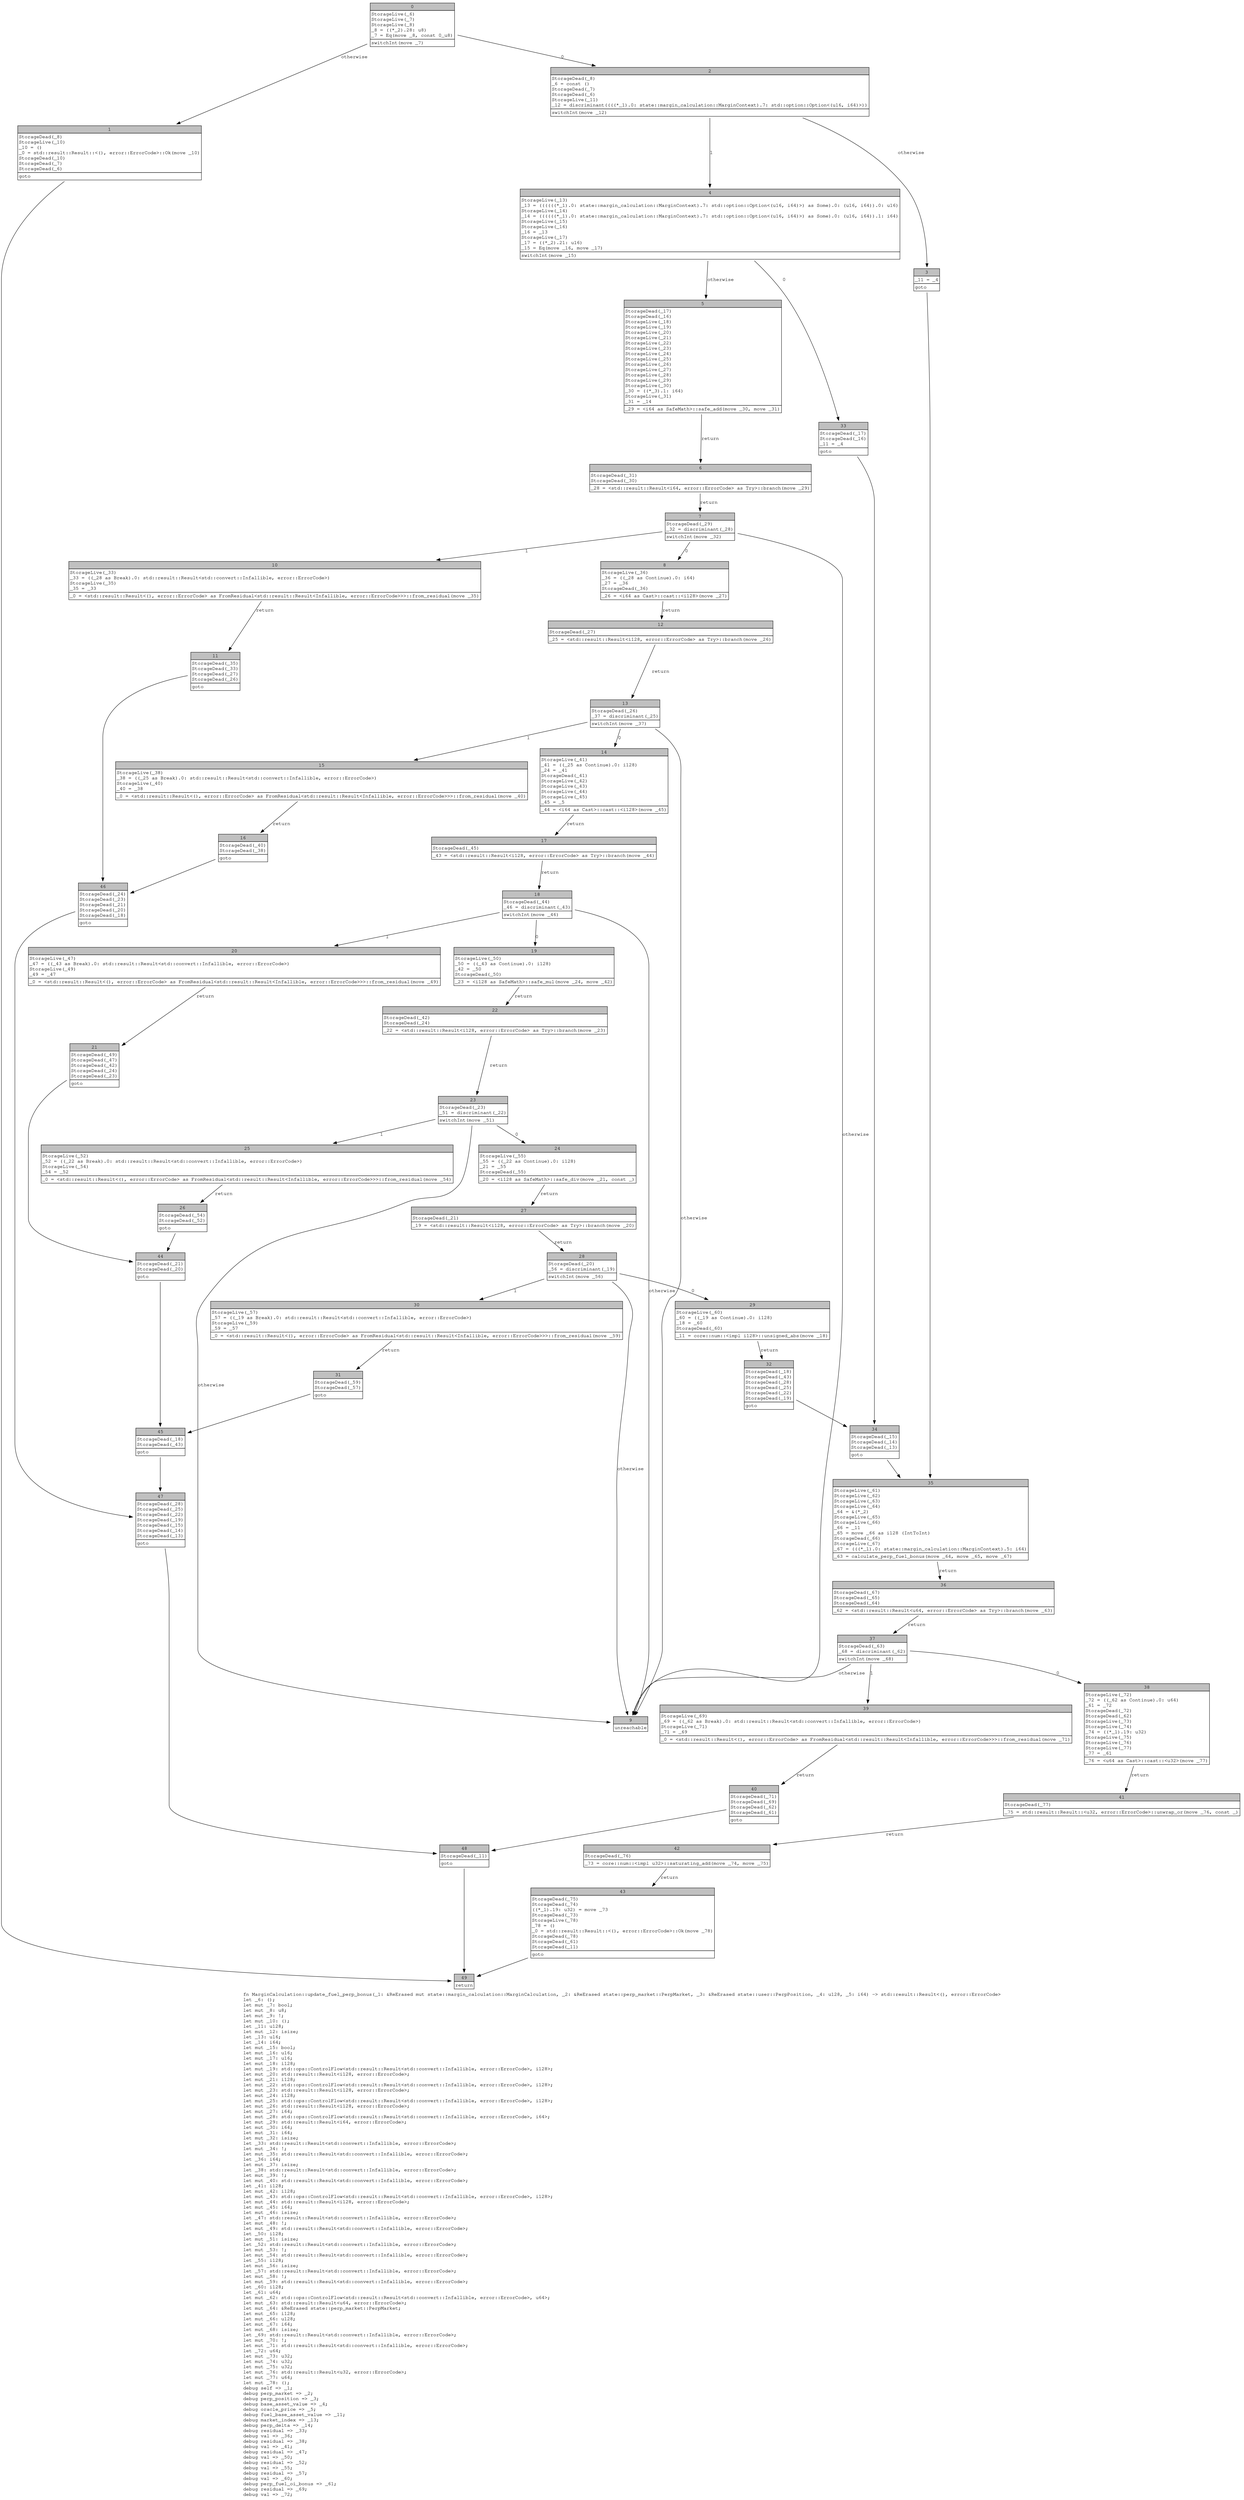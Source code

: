 digraph Mir_0_3462 {
    graph [fontname="Courier, monospace"];
    node [fontname="Courier, monospace"];
    edge [fontname="Courier, monospace"];
    label=<fn MarginCalculation::update_fuel_perp_bonus(_1: &amp;ReErased mut state::margin_calculation::MarginCalculation, _2: &amp;ReErased state::perp_market::PerpMarket, _3: &amp;ReErased state::user::PerpPosition, _4: u128, _5: i64) -&gt; std::result::Result&lt;(), error::ErrorCode&gt;<br align="left"/>let _6: ();<br align="left"/>let mut _7: bool;<br align="left"/>let mut _8: u8;<br align="left"/>let mut _9: !;<br align="left"/>let mut _10: ();<br align="left"/>let _11: u128;<br align="left"/>let mut _12: isize;<br align="left"/>let _13: u16;<br align="left"/>let _14: i64;<br align="left"/>let mut _15: bool;<br align="left"/>let mut _16: u16;<br align="left"/>let mut _17: u16;<br align="left"/>let mut _18: i128;<br align="left"/>let mut _19: std::ops::ControlFlow&lt;std::result::Result&lt;std::convert::Infallible, error::ErrorCode&gt;, i128&gt;;<br align="left"/>let mut _20: std::result::Result&lt;i128, error::ErrorCode&gt;;<br align="left"/>let mut _21: i128;<br align="left"/>let mut _22: std::ops::ControlFlow&lt;std::result::Result&lt;std::convert::Infallible, error::ErrorCode&gt;, i128&gt;;<br align="left"/>let mut _23: std::result::Result&lt;i128, error::ErrorCode&gt;;<br align="left"/>let mut _24: i128;<br align="left"/>let mut _25: std::ops::ControlFlow&lt;std::result::Result&lt;std::convert::Infallible, error::ErrorCode&gt;, i128&gt;;<br align="left"/>let mut _26: std::result::Result&lt;i128, error::ErrorCode&gt;;<br align="left"/>let mut _27: i64;<br align="left"/>let mut _28: std::ops::ControlFlow&lt;std::result::Result&lt;std::convert::Infallible, error::ErrorCode&gt;, i64&gt;;<br align="left"/>let mut _29: std::result::Result&lt;i64, error::ErrorCode&gt;;<br align="left"/>let mut _30: i64;<br align="left"/>let mut _31: i64;<br align="left"/>let mut _32: isize;<br align="left"/>let _33: std::result::Result&lt;std::convert::Infallible, error::ErrorCode&gt;;<br align="left"/>let mut _34: !;<br align="left"/>let mut _35: std::result::Result&lt;std::convert::Infallible, error::ErrorCode&gt;;<br align="left"/>let _36: i64;<br align="left"/>let mut _37: isize;<br align="left"/>let _38: std::result::Result&lt;std::convert::Infallible, error::ErrorCode&gt;;<br align="left"/>let mut _39: !;<br align="left"/>let mut _40: std::result::Result&lt;std::convert::Infallible, error::ErrorCode&gt;;<br align="left"/>let _41: i128;<br align="left"/>let mut _42: i128;<br align="left"/>let mut _43: std::ops::ControlFlow&lt;std::result::Result&lt;std::convert::Infallible, error::ErrorCode&gt;, i128&gt;;<br align="left"/>let mut _44: std::result::Result&lt;i128, error::ErrorCode&gt;;<br align="left"/>let mut _45: i64;<br align="left"/>let mut _46: isize;<br align="left"/>let _47: std::result::Result&lt;std::convert::Infallible, error::ErrorCode&gt;;<br align="left"/>let mut _48: !;<br align="left"/>let mut _49: std::result::Result&lt;std::convert::Infallible, error::ErrorCode&gt;;<br align="left"/>let _50: i128;<br align="left"/>let mut _51: isize;<br align="left"/>let _52: std::result::Result&lt;std::convert::Infallible, error::ErrorCode&gt;;<br align="left"/>let mut _53: !;<br align="left"/>let mut _54: std::result::Result&lt;std::convert::Infallible, error::ErrorCode&gt;;<br align="left"/>let _55: i128;<br align="left"/>let mut _56: isize;<br align="left"/>let _57: std::result::Result&lt;std::convert::Infallible, error::ErrorCode&gt;;<br align="left"/>let mut _58: !;<br align="left"/>let mut _59: std::result::Result&lt;std::convert::Infallible, error::ErrorCode&gt;;<br align="left"/>let _60: i128;<br align="left"/>let _61: u64;<br align="left"/>let mut _62: std::ops::ControlFlow&lt;std::result::Result&lt;std::convert::Infallible, error::ErrorCode&gt;, u64&gt;;<br align="left"/>let mut _63: std::result::Result&lt;u64, error::ErrorCode&gt;;<br align="left"/>let mut _64: &amp;ReErased state::perp_market::PerpMarket;<br align="left"/>let mut _65: i128;<br align="left"/>let mut _66: u128;<br align="left"/>let mut _67: i64;<br align="left"/>let mut _68: isize;<br align="left"/>let _69: std::result::Result&lt;std::convert::Infallible, error::ErrorCode&gt;;<br align="left"/>let mut _70: !;<br align="left"/>let mut _71: std::result::Result&lt;std::convert::Infallible, error::ErrorCode&gt;;<br align="left"/>let _72: u64;<br align="left"/>let mut _73: u32;<br align="left"/>let mut _74: u32;<br align="left"/>let mut _75: u32;<br align="left"/>let mut _76: std::result::Result&lt;u32, error::ErrorCode&gt;;<br align="left"/>let mut _77: u64;<br align="left"/>let mut _78: ();<br align="left"/>debug self =&gt; _1;<br align="left"/>debug perp_market =&gt; _2;<br align="left"/>debug perp_position =&gt; _3;<br align="left"/>debug base_asset_value =&gt; _4;<br align="left"/>debug oracle_price =&gt; _5;<br align="left"/>debug fuel_base_asset_value =&gt; _11;<br align="left"/>debug market_index =&gt; _13;<br align="left"/>debug perp_delta =&gt; _14;<br align="left"/>debug residual =&gt; _33;<br align="left"/>debug val =&gt; _36;<br align="left"/>debug residual =&gt; _38;<br align="left"/>debug val =&gt; _41;<br align="left"/>debug residual =&gt; _47;<br align="left"/>debug val =&gt; _50;<br align="left"/>debug residual =&gt; _52;<br align="left"/>debug val =&gt; _55;<br align="left"/>debug residual =&gt; _57;<br align="left"/>debug val =&gt; _60;<br align="left"/>debug perp_fuel_oi_bonus =&gt; _61;<br align="left"/>debug residual =&gt; _69;<br align="left"/>debug val =&gt; _72;<br align="left"/>>;
    bb0__0_3462 [shape="none", label=<<table border="0" cellborder="1" cellspacing="0"><tr><td bgcolor="gray" align="center" colspan="1">0</td></tr><tr><td align="left" balign="left">StorageLive(_6)<br/>StorageLive(_7)<br/>StorageLive(_8)<br/>_8 = ((*_2).28: u8)<br/>_7 = Eq(move _8, const 0_u8)<br/></td></tr><tr><td align="left">switchInt(move _7)</td></tr></table>>];
    bb1__0_3462 [shape="none", label=<<table border="0" cellborder="1" cellspacing="0"><tr><td bgcolor="gray" align="center" colspan="1">1</td></tr><tr><td align="left" balign="left">StorageDead(_8)<br/>StorageLive(_10)<br/>_10 = ()<br/>_0 = std::result::Result::&lt;(), error::ErrorCode&gt;::Ok(move _10)<br/>StorageDead(_10)<br/>StorageDead(_7)<br/>StorageDead(_6)<br/></td></tr><tr><td align="left">goto</td></tr></table>>];
    bb2__0_3462 [shape="none", label=<<table border="0" cellborder="1" cellspacing="0"><tr><td bgcolor="gray" align="center" colspan="1">2</td></tr><tr><td align="left" balign="left">StorageDead(_8)<br/>_6 = const ()<br/>StorageDead(_7)<br/>StorageDead(_6)<br/>StorageLive(_11)<br/>_12 = discriminant((((*_1).0: state::margin_calculation::MarginContext).7: std::option::Option&lt;(u16, i64)&gt;))<br/></td></tr><tr><td align="left">switchInt(move _12)</td></tr></table>>];
    bb3__0_3462 [shape="none", label=<<table border="0" cellborder="1" cellspacing="0"><tr><td bgcolor="gray" align="center" colspan="1">3</td></tr><tr><td align="left" balign="left">_11 = _4<br/></td></tr><tr><td align="left">goto</td></tr></table>>];
    bb4__0_3462 [shape="none", label=<<table border="0" cellborder="1" cellspacing="0"><tr><td bgcolor="gray" align="center" colspan="1">4</td></tr><tr><td align="left" balign="left">StorageLive(_13)<br/>_13 = ((((((*_1).0: state::margin_calculation::MarginContext).7: std::option::Option&lt;(u16, i64)&gt;) as Some).0: (u16, i64)).0: u16)<br/>StorageLive(_14)<br/>_14 = ((((((*_1).0: state::margin_calculation::MarginContext).7: std::option::Option&lt;(u16, i64)&gt;) as Some).0: (u16, i64)).1: i64)<br/>StorageLive(_15)<br/>StorageLive(_16)<br/>_16 = _13<br/>StorageLive(_17)<br/>_17 = ((*_2).21: u16)<br/>_15 = Eq(move _16, move _17)<br/></td></tr><tr><td align="left">switchInt(move _15)</td></tr></table>>];
    bb5__0_3462 [shape="none", label=<<table border="0" cellborder="1" cellspacing="0"><tr><td bgcolor="gray" align="center" colspan="1">5</td></tr><tr><td align="left" balign="left">StorageDead(_17)<br/>StorageDead(_16)<br/>StorageLive(_18)<br/>StorageLive(_19)<br/>StorageLive(_20)<br/>StorageLive(_21)<br/>StorageLive(_22)<br/>StorageLive(_23)<br/>StorageLive(_24)<br/>StorageLive(_25)<br/>StorageLive(_26)<br/>StorageLive(_27)<br/>StorageLive(_28)<br/>StorageLive(_29)<br/>StorageLive(_30)<br/>_30 = ((*_3).1: i64)<br/>StorageLive(_31)<br/>_31 = _14<br/></td></tr><tr><td align="left">_29 = &lt;i64 as SafeMath&gt;::safe_add(move _30, move _31)</td></tr></table>>];
    bb6__0_3462 [shape="none", label=<<table border="0" cellborder="1" cellspacing="0"><tr><td bgcolor="gray" align="center" colspan="1">6</td></tr><tr><td align="left" balign="left">StorageDead(_31)<br/>StorageDead(_30)<br/></td></tr><tr><td align="left">_28 = &lt;std::result::Result&lt;i64, error::ErrorCode&gt; as Try&gt;::branch(move _29)</td></tr></table>>];
    bb7__0_3462 [shape="none", label=<<table border="0" cellborder="1" cellspacing="0"><tr><td bgcolor="gray" align="center" colspan="1">7</td></tr><tr><td align="left" balign="left">StorageDead(_29)<br/>_32 = discriminant(_28)<br/></td></tr><tr><td align="left">switchInt(move _32)</td></tr></table>>];
    bb8__0_3462 [shape="none", label=<<table border="0" cellborder="1" cellspacing="0"><tr><td bgcolor="gray" align="center" colspan="1">8</td></tr><tr><td align="left" balign="left">StorageLive(_36)<br/>_36 = ((_28 as Continue).0: i64)<br/>_27 = _36<br/>StorageDead(_36)<br/></td></tr><tr><td align="left">_26 = &lt;i64 as Cast&gt;::cast::&lt;i128&gt;(move _27)</td></tr></table>>];
    bb9__0_3462 [shape="none", label=<<table border="0" cellborder="1" cellspacing="0"><tr><td bgcolor="gray" align="center" colspan="1">9</td></tr><tr><td align="left">unreachable</td></tr></table>>];
    bb10__0_3462 [shape="none", label=<<table border="0" cellborder="1" cellspacing="0"><tr><td bgcolor="gray" align="center" colspan="1">10</td></tr><tr><td align="left" balign="left">StorageLive(_33)<br/>_33 = ((_28 as Break).0: std::result::Result&lt;std::convert::Infallible, error::ErrorCode&gt;)<br/>StorageLive(_35)<br/>_35 = _33<br/></td></tr><tr><td align="left">_0 = &lt;std::result::Result&lt;(), error::ErrorCode&gt; as FromResidual&lt;std::result::Result&lt;Infallible, error::ErrorCode&gt;&gt;&gt;::from_residual(move _35)</td></tr></table>>];
    bb11__0_3462 [shape="none", label=<<table border="0" cellborder="1" cellspacing="0"><tr><td bgcolor="gray" align="center" colspan="1">11</td></tr><tr><td align="left" balign="left">StorageDead(_35)<br/>StorageDead(_33)<br/>StorageDead(_27)<br/>StorageDead(_26)<br/></td></tr><tr><td align="left">goto</td></tr></table>>];
    bb12__0_3462 [shape="none", label=<<table border="0" cellborder="1" cellspacing="0"><tr><td bgcolor="gray" align="center" colspan="1">12</td></tr><tr><td align="left" balign="left">StorageDead(_27)<br/></td></tr><tr><td align="left">_25 = &lt;std::result::Result&lt;i128, error::ErrorCode&gt; as Try&gt;::branch(move _26)</td></tr></table>>];
    bb13__0_3462 [shape="none", label=<<table border="0" cellborder="1" cellspacing="0"><tr><td bgcolor="gray" align="center" colspan="1">13</td></tr><tr><td align="left" balign="left">StorageDead(_26)<br/>_37 = discriminant(_25)<br/></td></tr><tr><td align="left">switchInt(move _37)</td></tr></table>>];
    bb14__0_3462 [shape="none", label=<<table border="0" cellborder="1" cellspacing="0"><tr><td bgcolor="gray" align="center" colspan="1">14</td></tr><tr><td align="left" balign="left">StorageLive(_41)<br/>_41 = ((_25 as Continue).0: i128)<br/>_24 = _41<br/>StorageDead(_41)<br/>StorageLive(_42)<br/>StorageLive(_43)<br/>StorageLive(_44)<br/>StorageLive(_45)<br/>_45 = _5<br/></td></tr><tr><td align="left">_44 = &lt;i64 as Cast&gt;::cast::&lt;i128&gt;(move _45)</td></tr></table>>];
    bb15__0_3462 [shape="none", label=<<table border="0" cellborder="1" cellspacing="0"><tr><td bgcolor="gray" align="center" colspan="1">15</td></tr><tr><td align="left" balign="left">StorageLive(_38)<br/>_38 = ((_25 as Break).0: std::result::Result&lt;std::convert::Infallible, error::ErrorCode&gt;)<br/>StorageLive(_40)<br/>_40 = _38<br/></td></tr><tr><td align="left">_0 = &lt;std::result::Result&lt;(), error::ErrorCode&gt; as FromResidual&lt;std::result::Result&lt;Infallible, error::ErrorCode&gt;&gt;&gt;::from_residual(move _40)</td></tr></table>>];
    bb16__0_3462 [shape="none", label=<<table border="0" cellborder="1" cellspacing="0"><tr><td bgcolor="gray" align="center" colspan="1">16</td></tr><tr><td align="left" balign="left">StorageDead(_40)<br/>StorageDead(_38)<br/></td></tr><tr><td align="left">goto</td></tr></table>>];
    bb17__0_3462 [shape="none", label=<<table border="0" cellborder="1" cellspacing="0"><tr><td bgcolor="gray" align="center" colspan="1">17</td></tr><tr><td align="left" balign="left">StorageDead(_45)<br/></td></tr><tr><td align="left">_43 = &lt;std::result::Result&lt;i128, error::ErrorCode&gt; as Try&gt;::branch(move _44)</td></tr></table>>];
    bb18__0_3462 [shape="none", label=<<table border="0" cellborder="1" cellspacing="0"><tr><td bgcolor="gray" align="center" colspan="1">18</td></tr><tr><td align="left" balign="left">StorageDead(_44)<br/>_46 = discriminant(_43)<br/></td></tr><tr><td align="left">switchInt(move _46)</td></tr></table>>];
    bb19__0_3462 [shape="none", label=<<table border="0" cellborder="1" cellspacing="0"><tr><td bgcolor="gray" align="center" colspan="1">19</td></tr><tr><td align="left" balign="left">StorageLive(_50)<br/>_50 = ((_43 as Continue).0: i128)<br/>_42 = _50<br/>StorageDead(_50)<br/></td></tr><tr><td align="left">_23 = &lt;i128 as SafeMath&gt;::safe_mul(move _24, move _42)</td></tr></table>>];
    bb20__0_3462 [shape="none", label=<<table border="0" cellborder="1" cellspacing="0"><tr><td bgcolor="gray" align="center" colspan="1">20</td></tr><tr><td align="left" balign="left">StorageLive(_47)<br/>_47 = ((_43 as Break).0: std::result::Result&lt;std::convert::Infallible, error::ErrorCode&gt;)<br/>StorageLive(_49)<br/>_49 = _47<br/></td></tr><tr><td align="left">_0 = &lt;std::result::Result&lt;(), error::ErrorCode&gt; as FromResidual&lt;std::result::Result&lt;Infallible, error::ErrorCode&gt;&gt;&gt;::from_residual(move _49)</td></tr></table>>];
    bb21__0_3462 [shape="none", label=<<table border="0" cellborder="1" cellspacing="0"><tr><td bgcolor="gray" align="center" colspan="1">21</td></tr><tr><td align="left" balign="left">StorageDead(_49)<br/>StorageDead(_47)<br/>StorageDead(_42)<br/>StorageDead(_24)<br/>StorageDead(_23)<br/></td></tr><tr><td align="left">goto</td></tr></table>>];
    bb22__0_3462 [shape="none", label=<<table border="0" cellborder="1" cellspacing="0"><tr><td bgcolor="gray" align="center" colspan="1">22</td></tr><tr><td align="left" balign="left">StorageDead(_42)<br/>StorageDead(_24)<br/></td></tr><tr><td align="left">_22 = &lt;std::result::Result&lt;i128, error::ErrorCode&gt; as Try&gt;::branch(move _23)</td></tr></table>>];
    bb23__0_3462 [shape="none", label=<<table border="0" cellborder="1" cellspacing="0"><tr><td bgcolor="gray" align="center" colspan="1">23</td></tr><tr><td align="left" balign="left">StorageDead(_23)<br/>_51 = discriminant(_22)<br/></td></tr><tr><td align="left">switchInt(move _51)</td></tr></table>>];
    bb24__0_3462 [shape="none", label=<<table border="0" cellborder="1" cellspacing="0"><tr><td bgcolor="gray" align="center" colspan="1">24</td></tr><tr><td align="left" balign="left">StorageLive(_55)<br/>_55 = ((_22 as Continue).0: i128)<br/>_21 = _55<br/>StorageDead(_55)<br/></td></tr><tr><td align="left">_20 = &lt;i128 as SafeMath&gt;::safe_div(move _21, const _)</td></tr></table>>];
    bb25__0_3462 [shape="none", label=<<table border="0" cellborder="1" cellspacing="0"><tr><td bgcolor="gray" align="center" colspan="1">25</td></tr><tr><td align="left" balign="left">StorageLive(_52)<br/>_52 = ((_22 as Break).0: std::result::Result&lt;std::convert::Infallible, error::ErrorCode&gt;)<br/>StorageLive(_54)<br/>_54 = _52<br/></td></tr><tr><td align="left">_0 = &lt;std::result::Result&lt;(), error::ErrorCode&gt; as FromResidual&lt;std::result::Result&lt;Infallible, error::ErrorCode&gt;&gt;&gt;::from_residual(move _54)</td></tr></table>>];
    bb26__0_3462 [shape="none", label=<<table border="0" cellborder="1" cellspacing="0"><tr><td bgcolor="gray" align="center" colspan="1">26</td></tr><tr><td align="left" balign="left">StorageDead(_54)<br/>StorageDead(_52)<br/></td></tr><tr><td align="left">goto</td></tr></table>>];
    bb27__0_3462 [shape="none", label=<<table border="0" cellborder="1" cellspacing="0"><tr><td bgcolor="gray" align="center" colspan="1">27</td></tr><tr><td align="left" balign="left">StorageDead(_21)<br/></td></tr><tr><td align="left">_19 = &lt;std::result::Result&lt;i128, error::ErrorCode&gt; as Try&gt;::branch(move _20)</td></tr></table>>];
    bb28__0_3462 [shape="none", label=<<table border="0" cellborder="1" cellspacing="0"><tr><td bgcolor="gray" align="center" colspan="1">28</td></tr><tr><td align="left" balign="left">StorageDead(_20)<br/>_56 = discriminant(_19)<br/></td></tr><tr><td align="left">switchInt(move _56)</td></tr></table>>];
    bb29__0_3462 [shape="none", label=<<table border="0" cellborder="1" cellspacing="0"><tr><td bgcolor="gray" align="center" colspan="1">29</td></tr><tr><td align="left" balign="left">StorageLive(_60)<br/>_60 = ((_19 as Continue).0: i128)<br/>_18 = _60<br/>StorageDead(_60)<br/></td></tr><tr><td align="left">_11 = core::num::&lt;impl i128&gt;::unsigned_abs(move _18)</td></tr></table>>];
    bb30__0_3462 [shape="none", label=<<table border="0" cellborder="1" cellspacing="0"><tr><td bgcolor="gray" align="center" colspan="1">30</td></tr><tr><td align="left" balign="left">StorageLive(_57)<br/>_57 = ((_19 as Break).0: std::result::Result&lt;std::convert::Infallible, error::ErrorCode&gt;)<br/>StorageLive(_59)<br/>_59 = _57<br/></td></tr><tr><td align="left">_0 = &lt;std::result::Result&lt;(), error::ErrorCode&gt; as FromResidual&lt;std::result::Result&lt;Infallible, error::ErrorCode&gt;&gt;&gt;::from_residual(move _59)</td></tr></table>>];
    bb31__0_3462 [shape="none", label=<<table border="0" cellborder="1" cellspacing="0"><tr><td bgcolor="gray" align="center" colspan="1">31</td></tr><tr><td align="left" balign="left">StorageDead(_59)<br/>StorageDead(_57)<br/></td></tr><tr><td align="left">goto</td></tr></table>>];
    bb32__0_3462 [shape="none", label=<<table border="0" cellborder="1" cellspacing="0"><tr><td bgcolor="gray" align="center" colspan="1">32</td></tr><tr><td align="left" balign="left">StorageDead(_18)<br/>StorageDead(_43)<br/>StorageDead(_28)<br/>StorageDead(_25)<br/>StorageDead(_22)<br/>StorageDead(_19)<br/></td></tr><tr><td align="left">goto</td></tr></table>>];
    bb33__0_3462 [shape="none", label=<<table border="0" cellborder="1" cellspacing="0"><tr><td bgcolor="gray" align="center" colspan="1">33</td></tr><tr><td align="left" balign="left">StorageDead(_17)<br/>StorageDead(_16)<br/>_11 = _4<br/></td></tr><tr><td align="left">goto</td></tr></table>>];
    bb34__0_3462 [shape="none", label=<<table border="0" cellborder="1" cellspacing="0"><tr><td bgcolor="gray" align="center" colspan="1">34</td></tr><tr><td align="left" balign="left">StorageDead(_15)<br/>StorageDead(_14)<br/>StorageDead(_13)<br/></td></tr><tr><td align="left">goto</td></tr></table>>];
    bb35__0_3462 [shape="none", label=<<table border="0" cellborder="1" cellspacing="0"><tr><td bgcolor="gray" align="center" colspan="1">35</td></tr><tr><td align="left" balign="left">StorageLive(_61)<br/>StorageLive(_62)<br/>StorageLive(_63)<br/>StorageLive(_64)<br/>_64 = &amp;(*_2)<br/>StorageLive(_65)<br/>StorageLive(_66)<br/>_66 = _11<br/>_65 = move _66 as i128 (IntToInt)<br/>StorageDead(_66)<br/>StorageLive(_67)<br/>_67 = (((*_1).0: state::margin_calculation::MarginContext).5: i64)<br/></td></tr><tr><td align="left">_63 = calculate_perp_fuel_bonus(move _64, move _65, move _67)</td></tr></table>>];
    bb36__0_3462 [shape="none", label=<<table border="0" cellborder="1" cellspacing="0"><tr><td bgcolor="gray" align="center" colspan="1">36</td></tr><tr><td align="left" balign="left">StorageDead(_67)<br/>StorageDead(_65)<br/>StorageDead(_64)<br/></td></tr><tr><td align="left">_62 = &lt;std::result::Result&lt;u64, error::ErrorCode&gt; as Try&gt;::branch(move _63)</td></tr></table>>];
    bb37__0_3462 [shape="none", label=<<table border="0" cellborder="1" cellspacing="0"><tr><td bgcolor="gray" align="center" colspan="1">37</td></tr><tr><td align="left" balign="left">StorageDead(_63)<br/>_68 = discriminant(_62)<br/></td></tr><tr><td align="left">switchInt(move _68)</td></tr></table>>];
    bb38__0_3462 [shape="none", label=<<table border="0" cellborder="1" cellspacing="0"><tr><td bgcolor="gray" align="center" colspan="1">38</td></tr><tr><td align="left" balign="left">StorageLive(_72)<br/>_72 = ((_62 as Continue).0: u64)<br/>_61 = _72<br/>StorageDead(_72)<br/>StorageDead(_62)<br/>StorageLive(_73)<br/>StorageLive(_74)<br/>_74 = ((*_1).19: u32)<br/>StorageLive(_75)<br/>StorageLive(_76)<br/>StorageLive(_77)<br/>_77 = _61<br/></td></tr><tr><td align="left">_76 = &lt;u64 as Cast&gt;::cast::&lt;u32&gt;(move _77)</td></tr></table>>];
    bb39__0_3462 [shape="none", label=<<table border="0" cellborder="1" cellspacing="0"><tr><td bgcolor="gray" align="center" colspan="1">39</td></tr><tr><td align="left" balign="left">StorageLive(_69)<br/>_69 = ((_62 as Break).0: std::result::Result&lt;std::convert::Infallible, error::ErrorCode&gt;)<br/>StorageLive(_71)<br/>_71 = _69<br/></td></tr><tr><td align="left">_0 = &lt;std::result::Result&lt;(), error::ErrorCode&gt; as FromResidual&lt;std::result::Result&lt;Infallible, error::ErrorCode&gt;&gt;&gt;::from_residual(move _71)</td></tr></table>>];
    bb40__0_3462 [shape="none", label=<<table border="0" cellborder="1" cellspacing="0"><tr><td bgcolor="gray" align="center" colspan="1">40</td></tr><tr><td align="left" balign="left">StorageDead(_71)<br/>StorageDead(_69)<br/>StorageDead(_62)<br/>StorageDead(_61)<br/></td></tr><tr><td align="left">goto</td></tr></table>>];
    bb41__0_3462 [shape="none", label=<<table border="0" cellborder="1" cellspacing="0"><tr><td bgcolor="gray" align="center" colspan="1">41</td></tr><tr><td align="left" balign="left">StorageDead(_77)<br/></td></tr><tr><td align="left">_75 = std::result::Result::&lt;u32, error::ErrorCode&gt;::unwrap_or(move _76, const _)</td></tr></table>>];
    bb42__0_3462 [shape="none", label=<<table border="0" cellborder="1" cellspacing="0"><tr><td bgcolor="gray" align="center" colspan="1">42</td></tr><tr><td align="left" balign="left">StorageDead(_76)<br/></td></tr><tr><td align="left">_73 = core::num::&lt;impl u32&gt;::saturating_add(move _74, move _75)</td></tr></table>>];
    bb43__0_3462 [shape="none", label=<<table border="0" cellborder="1" cellspacing="0"><tr><td bgcolor="gray" align="center" colspan="1">43</td></tr><tr><td align="left" balign="left">StorageDead(_75)<br/>StorageDead(_74)<br/>((*_1).19: u32) = move _73<br/>StorageDead(_73)<br/>StorageLive(_78)<br/>_78 = ()<br/>_0 = std::result::Result::&lt;(), error::ErrorCode&gt;::Ok(move _78)<br/>StorageDead(_78)<br/>StorageDead(_61)<br/>StorageDead(_11)<br/></td></tr><tr><td align="left">goto</td></tr></table>>];
    bb44__0_3462 [shape="none", label=<<table border="0" cellborder="1" cellspacing="0"><tr><td bgcolor="gray" align="center" colspan="1">44</td></tr><tr><td align="left" balign="left">StorageDead(_21)<br/>StorageDead(_20)<br/></td></tr><tr><td align="left">goto</td></tr></table>>];
    bb45__0_3462 [shape="none", label=<<table border="0" cellborder="1" cellspacing="0"><tr><td bgcolor="gray" align="center" colspan="1">45</td></tr><tr><td align="left" balign="left">StorageDead(_18)<br/>StorageDead(_43)<br/></td></tr><tr><td align="left">goto</td></tr></table>>];
    bb46__0_3462 [shape="none", label=<<table border="0" cellborder="1" cellspacing="0"><tr><td bgcolor="gray" align="center" colspan="1">46</td></tr><tr><td align="left" balign="left">StorageDead(_24)<br/>StorageDead(_23)<br/>StorageDead(_21)<br/>StorageDead(_20)<br/>StorageDead(_18)<br/></td></tr><tr><td align="left">goto</td></tr></table>>];
    bb47__0_3462 [shape="none", label=<<table border="0" cellborder="1" cellspacing="0"><tr><td bgcolor="gray" align="center" colspan="1">47</td></tr><tr><td align="left" balign="left">StorageDead(_28)<br/>StorageDead(_25)<br/>StorageDead(_22)<br/>StorageDead(_19)<br/>StorageDead(_15)<br/>StorageDead(_14)<br/>StorageDead(_13)<br/></td></tr><tr><td align="left">goto</td></tr></table>>];
    bb48__0_3462 [shape="none", label=<<table border="0" cellborder="1" cellspacing="0"><tr><td bgcolor="gray" align="center" colspan="1">48</td></tr><tr><td align="left" balign="left">StorageDead(_11)<br/></td></tr><tr><td align="left">goto</td></tr></table>>];
    bb49__0_3462 [shape="none", label=<<table border="0" cellborder="1" cellspacing="0"><tr><td bgcolor="gray" align="center" colspan="1">49</td></tr><tr><td align="left">return</td></tr></table>>];
    bb0__0_3462 -> bb2__0_3462 [label="0"];
    bb0__0_3462 -> bb1__0_3462 [label="otherwise"];
    bb1__0_3462 -> bb49__0_3462 [label=""];
    bb2__0_3462 -> bb4__0_3462 [label="1"];
    bb2__0_3462 -> bb3__0_3462 [label="otherwise"];
    bb3__0_3462 -> bb35__0_3462 [label=""];
    bb4__0_3462 -> bb33__0_3462 [label="0"];
    bb4__0_3462 -> bb5__0_3462 [label="otherwise"];
    bb5__0_3462 -> bb6__0_3462 [label="return"];
    bb6__0_3462 -> bb7__0_3462 [label="return"];
    bb7__0_3462 -> bb8__0_3462 [label="0"];
    bb7__0_3462 -> bb10__0_3462 [label="1"];
    bb7__0_3462 -> bb9__0_3462 [label="otherwise"];
    bb8__0_3462 -> bb12__0_3462 [label="return"];
    bb10__0_3462 -> bb11__0_3462 [label="return"];
    bb11__0_3462 -> bb46__0_3462 [label=""];
    bb12__0_3462 -> bb13__0_3462 [label="return"];
    bb13__0_3462 -> bb14__0_3462 [label="0"];
    bb13__0_3462 -> bb15__0_3462 [label="1"];
    bb13__0_3462 -> bb9__0_3462 [label="otherwise"];
    bb14__0_3462 -> bb17__0_3462 [label="return"];
    bb15__0_3462 -> bb16__0_3462 [label="return"];
    bb16__0_3462 -> bb46__0_3462 [label=""];
    bb17__0_3462 -> bb18__0_3462 [label="return"];
    bb18__0_3462 -> bb19__0_3462 [label="0"];
    bb18__0_3462 -> bb20__0_3462 [label="1"];
    bb18__0_3462 -> bb9__0_3462 [label="otherwise"];
    bb19__0_3462 -> bb22__0_3462 [label="return"];
    bb20__0_3462 -> bb21__0_3462 [label="return"];
    bb21__0_3462 -> bb44__0_3462 [label=""];
    bb22__0_3462 -> bb23__0_3462 [label="return"];
    bb23__0_3462 -> bb24__0_3462 [label="0"];
    bb23__0_3462 -> bb25__0_3462 [label="1"];
    bb23__0_3462 -> bb9__0_3462 [label="otherwise"];
    bb24__0_3462 -> bb27__0_3462 [label="return"];
    bb25__0_3462 -> bb26__0_3462 [label="return"];
    bb26__0_3462 -> bb44__0_3462 [label=""];
    bb27__0_3462 -> bb28__0_3462 [label="return"];
    bb28__0_3462 -> bb29__0_3462 [label="0"];
    bb28__0_3462 -> bb30__0_3462 [label="1"];
    bb28__0_3462 -> bb9__0_3462 [label="otherwise"];
    bb29__0_3462 -> bb32__0_3462 [label="return"];
    bb30__0_3462 -> bb31__0_3462 [label="return"];
    bb31__0_3462 -> bb45__0_3462 [label=""];
    bb32__0_3462 -> bb34__0_3462 [label=""];
    bb33__0_3462 -> bb34__0_3462 [label=""];
    bb34__0_3462 -> bb35__0_3462 [label=""];
    bb35__0_3462 -> bb36__0_3462 [label="return"];
    bb36__0_3462 -> bb37__0_3462 [label="return"];
    bb37__0_3462 -> bb38__0_3462 [label="0"];
    bb37__0_3462 -> bb39__0_3462 [label="1"];
    bb37__0_3462 -> bb9__0_3462 [label="otherwise"];
    bb38__0_3462 -> bb41__0_3462 [label="return"];
    bb39__0_3462 -> bb40__0_3462 [label="return"];
    bb40__0_3462 -> bb48__0_3462 [label=""];
    bb41__0_3462 -> bb42__0_3462 [label="return"];
    bb42__0_3462 -> bb43__0_3462 [label="return"];
    bb43__0_3462 -> bb49__0_3462 [label=""];
    bb44__0_3462 -> bb45__0_3462 [label=""];
    bb45__0_3462 -> bb47__0_3462 [label=""];
    bb46__0_3462 -> bb47__0_3462 [label=""];
    bb47__0_3462 -> bb48__0_3462 [label=""];
    bb48__0_3462 -> bb49__0_3462 [label=""];
}
